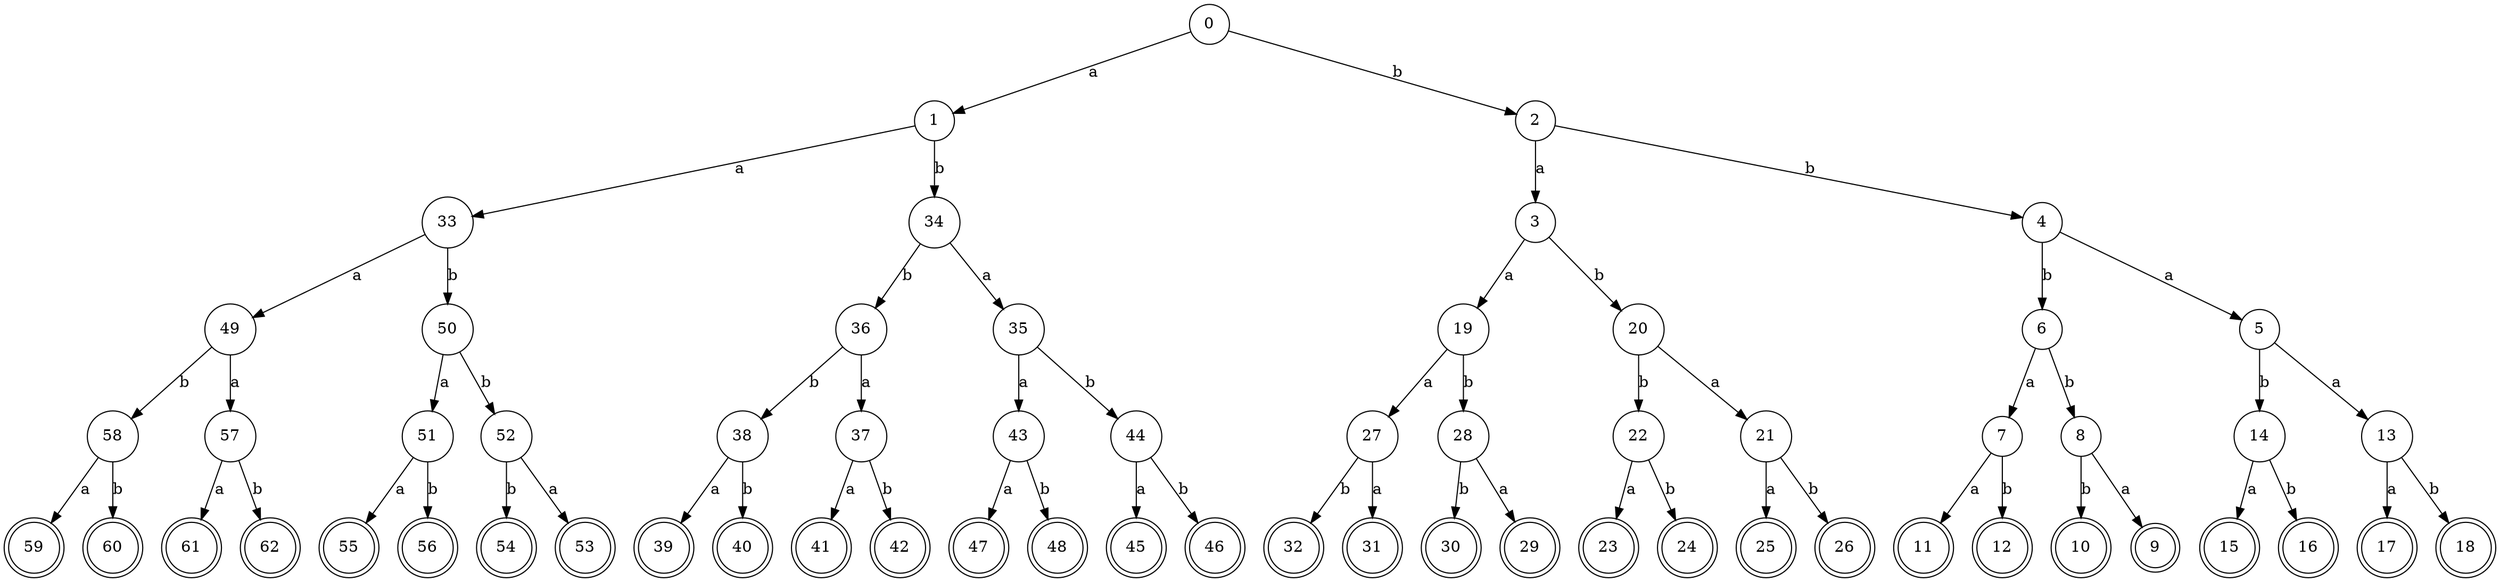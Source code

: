 digraph G {
node_47 [shape=doublecircle,label="47"];
node_45 [shape=doublecircle,label="45"];
node_51 [shape=circle,label="51"];
	node_51 -> node_55 [label="a"];
	node_51 -> node_56 [label="b"];
node_0 [shape=circle,label="0"];
	node_0 -> node_1 [label="a"];
	node_0 -> node_2 [label="b"];
node_55 [shape=doublecircle,label="55"];
node_2 [shape=circle,label="2"];
	node_2 -> node_3 [label="a"];
	node_2 -> node_4 [label="b"];
node_23 [shape=doublecircle,label="23"];
node_43 [shape=circle,label="43"];
	node_43 -> node_47 [label="a"];
	node_43 -> node_48 [label="b"];
node_10 [shape=doublecircle,label="10"];
node_48 [shape=doublecircle,label="48"];
node_17 [shape=doublecircle,label="17"];
node_58 [shape=circle,label="58"];
	node_58 -> node_59 [label="a"];
	node_58 -> node_60 [label="b"];
node_19 [shape=circle,label="19"];
	node_19 -> node_27 [label="a"];
	node_19 -> node_28 [label="b"];
node_32 [shape=doublecircle,label="32"];
node_39 [shape=doublecircle,label="39"];
node_30 [shape=doublecircle,label="30"];
node_33 [shape=circle,label="33"];
	node_33 -> node_49 [label="a"];
	node_33 -> node_50 [label="b"];
node_41 [shape=doublecircle,label="41"];
node_6 [shape=circle,label="6"];
	node_6 -> node_7 [label="a"];
	node_6 -> node_8 [label="b"];
node_46 [shape=doublecircle,label="46"];
node_38 [shape=circle,label="38"];
	node_38 -> node_39 [label="a"];
	node_38 -> node_40 [label="b"];
node_8 [shape=circle,label="8"];
	node_8 -> node_9 [label="a"];
	node_8 -> node_10 [label="b"];
node_14 [shape=circle,label="14"];
	node_14 -> node_15 [label="a"];
	node_14 -> node_16 [label="b"];
node_54 [shape=doublecircle,label="54"];
node_16 [shape=doublecircle,label="16"];
node_22 [shape=circle,label="22"];
	node_22 -> node_23 [label="a"];
	node_22 -> node_24 [label="b"];
node_15 [shape=doublecircle,label="15"];
node_44 [shape=circle,label="44"];
	node_44 -> node_45 [label="a"];
	node_44 -> node_46 [label="b"];
node_61 [shape=doublecircle,label="61"];
node_3 [shape=circle,label="3"];
	node_3 -> node_19 [label="a"];
	node_3 -> node_20 [label="b"];
node_62 [shape=doublecircle,label="62"];
node_24 [shape=doublecircle,label="24"];
node_27 [shape=circle,label="27"];
	node_27 -> node_31 [label="a"];
	node_27 -> node_32 [label="b"];
node_29 [shape=doublecircle,label="29"];
node_49 [shape=circle,label="49"];
	node_49 -> node_57 [label="a"];
	node_49 -> node_58 [label="b"];
node_59 [shape=doublecircle,label="59"];
node_56 [shape=doublecircle,label="56"];
node_9 [shape=doublecircle,label="9"];
node_21 [shape=circle,label="21"];
	node_21 -> node_25 [label="a"];
	node_21 -> node_26 [label="b"];
node_18 [shape=doublecircle,label="18"];
node_40 [shape=doublecircle,label="40"];
node_53 [shape=doublecircle,label="53"];
node_13 [shape=circle,label="13"];
	node_13 -> node_17 [label="a"];
	node_13 -> node_18 [label="b"];
node_31 [shape=doublecircle,label="31"];
node_57 [shape=circle,label="57"];
	node_57 -> node_61 [label="a"];
	node_57 -> node_62 [label="b"];
node_25 [shape=doublecircle,label="25"];
node_36 [shape=circle,label="36"];
	node_36 -> node_37 [label="a"];
	node_36 -> node_38 [label="b"];
node_11 [shape=doublecircle,label="11"];
node_20 [shape=circle,label="20"];
	node_20 -> node_21 [label="a"];
	node_20 -> node_22 [label="b"];
node_5 [shape=circle,label="5"];
	node_5 -> node_13 [label="a"];
	node_5 -> node_14 [label="b"];
node_42 [shape=doublecircle,label="42"];
node_1 [shape=circle,label="1"];
	node_1 -> node_33 [label="a"];
	node_1 -> node_34 [label="b"];
node_37 [shape=circle,label="37"];
	node_37 -> node_41 [label="a"];
	node_37 -> node_42 [label="b"];
node_26 [shape=doublecircle,label="26"];
node_34 [shape=circle,label="34"];
	node_34 -> node_35 [label="a"];
	node_34 -> node_36 [label="b"];
node_60 [shape=doublecircle,label="60"];
node_52 [shape=circle,label="52"];
	node_52 -> node_53 [label="a"];
	node_52 -> node_54 [label="b"];
node_4 [shape=circle,label="4"];
	node_4 -> node_5 [label="a"];
	node_4 -> node_6 [label="b"];
node_7 [shape=circle,label="7"];
	node_7 -> node_11 [label="a"];
	node_7 -> node_12 [label="b"];
node_12 [shape=doublecircle,label="12"];
node_50 [shape=circle,label="50"];
	node_50 -> node_51 [label="a"];
	node_50 -> node_52 [label="b"];
node_28 [shape=circle,label="28"];
	node_28 -> node_29 [label="a"];
	node_28 -> node_30 [label="b"];
node_35 [shape=circle,label="35"];
	node_35 -> node_43 [label="a"];
	node_35 -> node_44 [label="b"];
}
